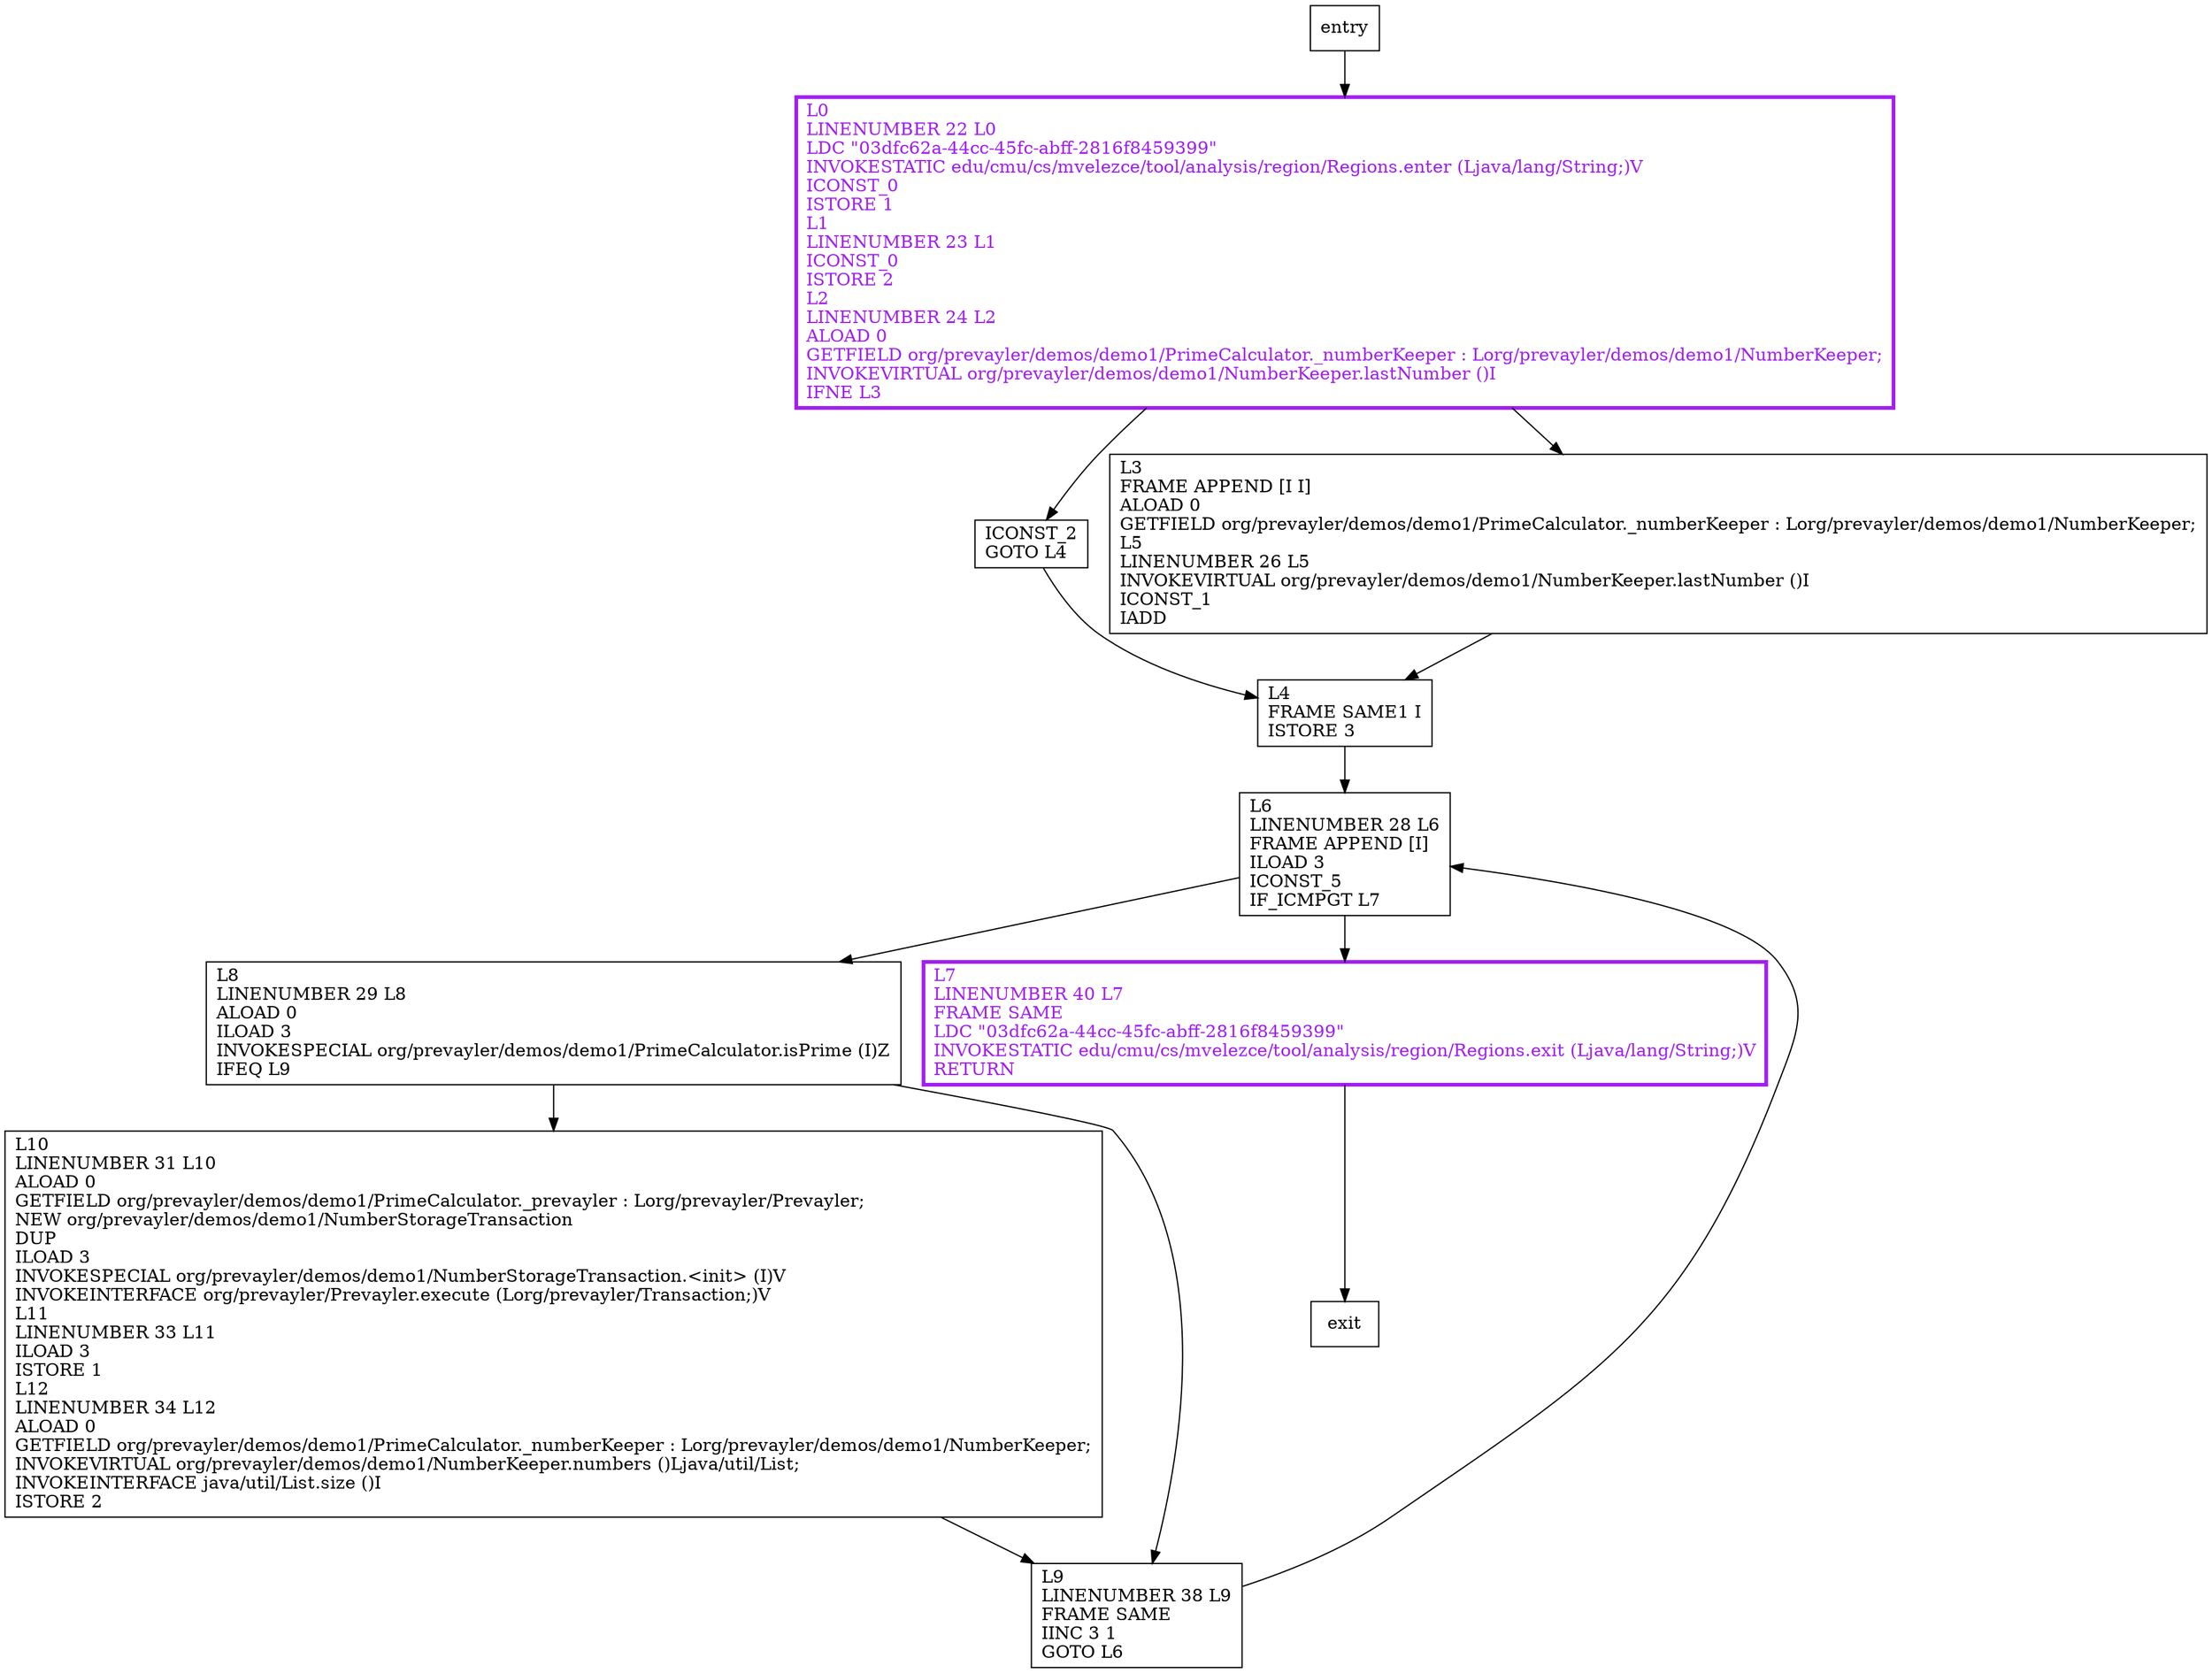 digraph start {
node [shape=record];
962223590 [label="ICONST_2\lGOTO L4\l"];
1130933103 [label="L0\lLINENUMBER 22 L0\lLDC \"03dfc62a-44cc-45fc-abff-2816f8459399\"\lINVOKESTATIC edu/cmu/cs/mvelezce/tool/analysis/region/Regions.enter (Ljava/lang/String;)V\lICONST_0\lISTORE 1\lL1\lLINENUMBER 23 L1\lICONST_0\lISTORE 2\lL2\lLINENUMBER 24 L2\lALOAD 0\lGETFIELD org/prevayler/demos/demo1/PrimeCalculator._numberKeeper : Lorg/prevayler/demos/demo1/NumberKeeper;\lINVOKEVIRTUAL org/prevayler/demos/demo1/NumberKeeper.lastNumber ()I\lIFNE L3\l"];
1649502489 [label="L3\lFRAME APPEND [I I]\lALOAD 0\lGETFIELD org/prevayler/demos/demo1/PrimeCalculator._numberKeeper : Lorg/prevayler/demos/demo1/NumberKeeper;\lL5\lLINENUMBER 26 L5\lINVOKEVIRTUAL org/prevayler/demos/demo1/NumberKeeper.lastNumber ()I\lICONST_1\lIADD\l"];
1127501981 [label="L10\lLINENUMBER 31 L10\lALOAD 0\lGETFIELD org/prevayler/demos/demo1/PrimeCalculator._prevayler : Lorg/prevayler/Prevayler;\lNEW org/prevayler/demos/demo1/NumberStorageTransaction\lDUP\lILOAD 3\lINVOKESPECIAL org/prevayler/demos/demo1/NumberStorageTransaction.\<init\> (I)V\lINVOKEINTERFACE org/prevayler/Prevayler.execute (Lorg/prevayler/Transaction;)V\lL11\lLINENUMBER 33 L11\lILOAD 3\lISTORE 1\lL12\lLINENUMBER 34 L12\lALOAD 0\lGETFIELD org/prevayler/demos/demo1/PrimeCalculator._numberKeeper : Lorg/prevayler/demos/demo1/NumberKeeper;\lINVOKEVIRTUAL org/prevayler/demos/demo1/NumberKeeper.numbers ()Ljava/util/List;\lINVOKEINTERFACE java/util/List.size ()I\lISTORE 2\l"];
2021631300 [label="L6\lLINENUMBER 28 L6\lFRAME APPEND [I]\lILOAD 3\lICONST_5\lIF_ICMPGT L7\l"];
1437132715 [label="L4\lFRAME SAME1 I\lISTORE 3\l"];
988659561 [label="L8\lLINENUMBER 29 L8\lALOAD 0\lILOAD 3\lINVOKESPECIAL org/prevayler/demos/demo1/PrimeCalculator.isPrime (I)Z\lIFEQ L9\l"];
1402801570 [label="L7\lLINENUMBER 40 L7\lFRAME SAME\lLDC \"03dfc62a-44cc-45fc-abff-2816f8459399\"\lINVOKESTATIC edu/cmu/cs/mvelezce/tool/analysis/region/Regions.exit (Ljava/lang/String;)V\lRETURN\l"];
1370710207 [label="L9\lLINENUMBER 38 L9\lFRAME SAME\lIINC 3 1\lGOTO L6\l"];
entry;
exit;
962223590 -> 1437132715;
entry -> 1130933103;
1130933103 -> 962223590;
1130933103 -> 1649502489;
1649502489 -> 1437132715;
1127501981 -> 1370710207;
2021631300 -> 988659561;
2021631300 -> 1402801570;
1437132715 -> 2021631300;
988659561 -> 1127501981;
988659561 -> 1370710207;
1402801570 -> exit;
1370710207 -> 2021631300;
1130933103[fontcolor="purple", penwidth=3, color="purple"];
1402801570[fontcolor="purple", penwidth=3, color="purple"];
}
